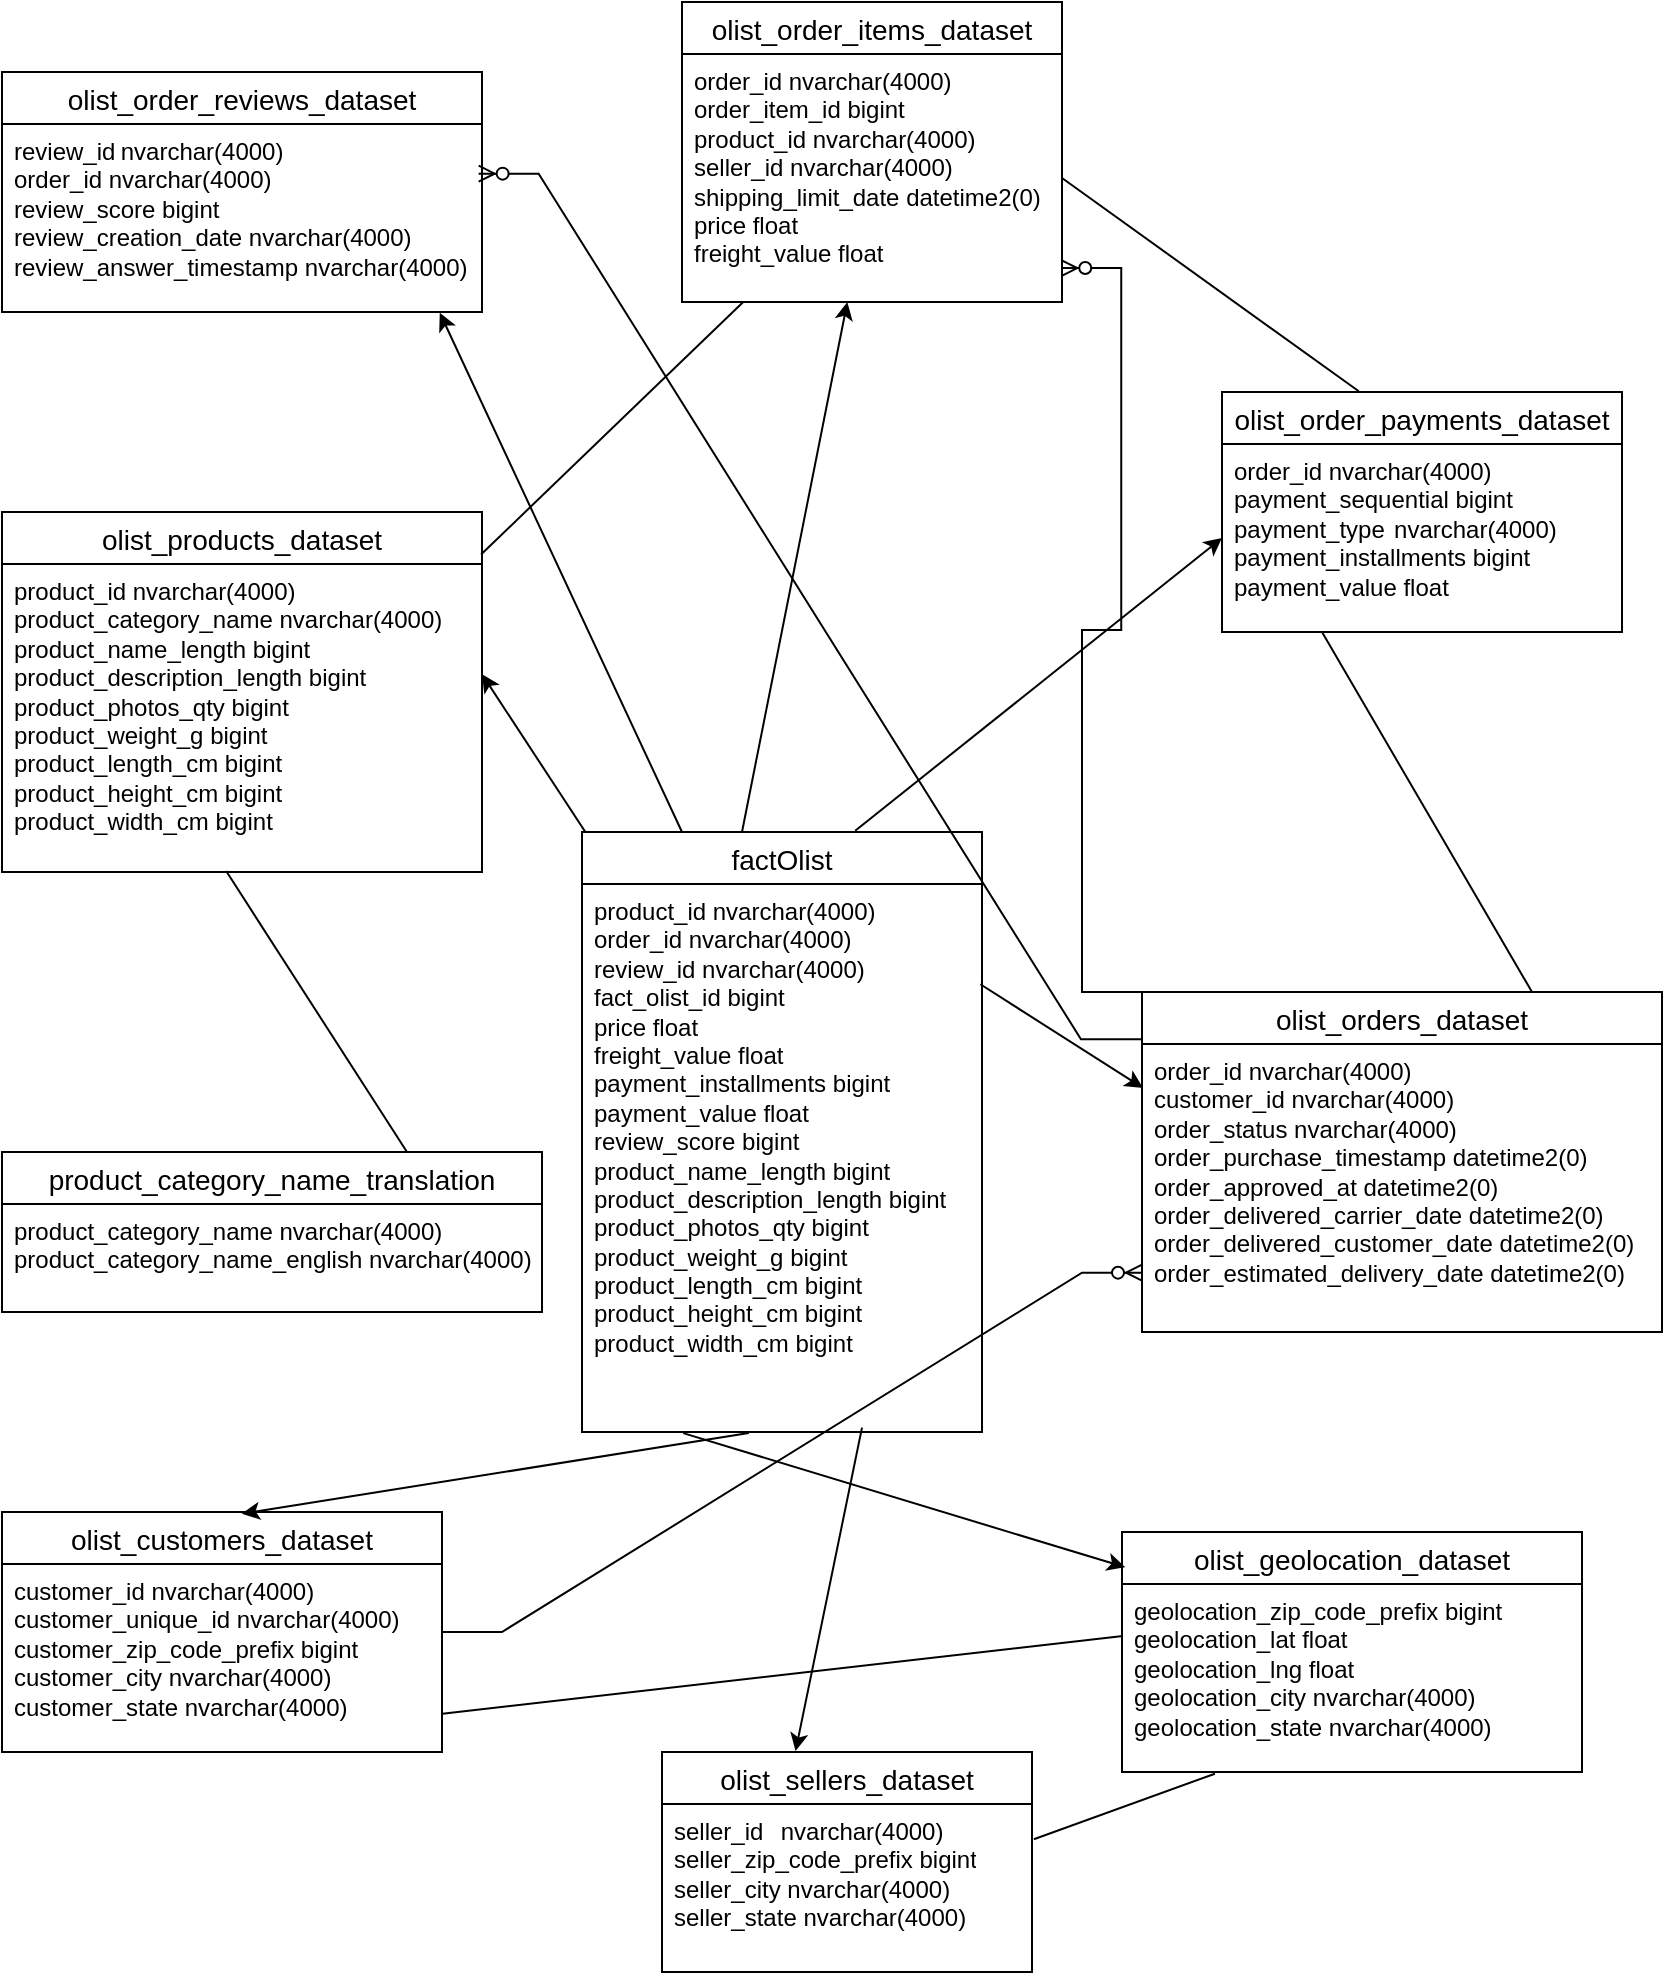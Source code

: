 <mxfile version="24.3.1" type="device">
  <diagram name="Page-1" id="1OhLy_gzlu9f2TsoeiX5">
    <mxGraphModel dx="1050" dy="522" grid="1" gridSize="10" guides="1" tooltips="1" connect="1" arrows="1" fold="1" page="1" pageScale="1" pageWidth="850" pageHeight="1100" math="0" shadow="0">
      <root>
        <mxCell id="0" />
        <mxCell id="1" parent="0" />
        <mxCell id="NbkTxdllV9pyqHirTMPv-1" value="olist_geolocation_dataset" style="swimlane;fontStyle=0;childLayout=stackLayout;horizontal=1;startSize=26;horizontalStack=0;resizeParent=1;resizeParentMax=0;resizeLast=0;collapsible=1;marginBottom=0;align=center;fontSize=14;" parent="1" vertex="1">
          <mxGeometry x="570" y="790" width="230" height="120" as="geometry" />
        </mxCell>
        <mxCell id="NbkTxdllV9pyqHirTMPv-2" value="&lt;div&gt;geolocation_zip_code_prefix&amp;nbsp;bigint&lt;/div&gt;&lt;div&gt;geolocation_lat float&lt;span style=&quot;white-space:pre&quot;&gt;&#x9;&lt;/span&gt;&lt;/div&gt;&lt;div&gt;geolocation_lng float&lt;/div&gt;&lt;div&gt;geolocation_city&amp;nbsp;nvarchar(4000)&lt;/div&gt;&lt;div&gt;geolocation_state&amp;nbsp;nvarchar(4000)&lt;/div&gt;" style="text;strokeColor=none;fillColor=none;spacingLeft=4;spacingRight=4;overflow=hidden;rotatable=0;points=[[0,0.5],[1,0.5]];portConstraint=eastwest;fontSize=12;whiteSpace=wrap;html=1;" parent="NbkTxdllV9pyqHirTMPv-1" vertex="1">
          <mxGeometry y="26" width="230" height="94" as="geometry" />
        </mxCell>
        <mxCell id="NbkTxdllV9pyqHirTMPv-5" value="olist_order_items_dataset" style="swimlane;fontStyle=0;childLayout=stackLayout;horizontal=1;startSize=26;horizontalStack=0;resizeParent=1;resizeParentMax=0;resizeLast=0;collapsible=1;marginBottom=0;align=center;fontSize=14;" parent="1" vertex="1">
          <mxGeometry x="350" y="25" width="190" height="150" as="geometry" />
        </mxCell>
        <mxCell id="NbkTxdllV9pyqHirTMPv-6" value="&lt;div&gt;order_id&amp;nbsp;nvarchar(4000)&lt;/div&gt;&lt;div&gt;order_item_id bigint&lt;/div&gt;&lt;div&gt;product_id&amp;nbsp;nvarchar(4000)&lt;span style=&quot;white-space:pre&quot;&gt;&#x9;&lt;/span&gt;&lt;/div&gt;&lt;div&gt;seller_id&amp;nbsp;nvarchar(4000)&lt;span style=&quot;white-space:pre&quot;&gt;&#x9;&lt;/span&gt;&lt;/div&gt;&lt;div&gt;shipping_limit_date&amp;nbsp;datetime2(0)&lt;span style=&quot;white-space:pre&quot;&gt;&#x9;&lt;/span&gt;&lt;/div&gt;&lt;div&gt;price float&lt;span style=&quot;white-space:pre&quot;&gt;&#x9;&lt;/span&gt;&lt;/div&gt;&lt;div&gt;freight_value float&lt;/div&gt;" style="text;strokeColor=none;fillColor=none;spacingLeft=4;spacingRight=4;overflow=hidden;rotatable=0;points=[[0,0.5],[1,0.5]];portConstraint=eastwest;fontSize=12;whiteSpace=wrap;html=1;" parent="NbkTxdllV9pyqHirTMPv-5" vertex="1">
          <mxGeometry y="26" width="190" height="124" as="geometry" />
        </mxCell>
        <mxCell id="NbkTxdllV9pyqHirTMPv-9" value="olist_order_payments_dataset" style="swimlane;fontStyle=0;childLayout=stackLayout;horizontal=1;startSize=26;horizontalStack=0;resizeParent=1;resizeParentMax=0;resizeLast=0;collapsible=1;marginBottom=0;align=center;fontSize=14;" parent="1" vertex="1">
          <mxGeometry x="620" y="220" width="200" height="120" as="geometry" />
        </mxCell>
        <mxCell id="NbkTxdllV9pyqHirTMPv-10" value="&lt;div&gt;order_id&amp;nbsp;nvarchar(4000)&lt;/div&gt;&lt;div&gt;payment_sequential bigint&lt;/div&gt;&lt;div&gt;payment_type&lt;span style=&quot;white-space:pre&quot;&gt;&#x9;&lt;/span&gt;&lt;span style=&quot;background-color: initial;&quot;&gt;nvarchar(4000)&lt;/span&gt;&lt;/div&gt;&lt;div&gt;payment_installments bigint&lt;/div&gt;&lt;div&gt;payment_value float&lt;/div&gt;" style="text;strokeColor=none;fillColor=none;spacingLeft=4;spacingRight=4;overflow=hidden;rotatable=0;points=[[0,0.5],[1,0.5]];portConstraint=eastwest;fontSize=12;whiteSpace=wrap;html=1;" parent="NbkTxdllV9pyqHirTMPv-9" vertex="1">
          <mxGeometry y="26" width="200" height="94" as="geometry" />
        </mxCell>
        <mxCell id="NbkTxdllV9pyqHirTMPv-13" value="olist_order_reviews_dataset" style="swimlane;fontStyle=0;childLayout=stackLayout;horizontal=1;startSize=26;horizontalStack=0;resizeParent=1;resizeParentMax=0;resizeLast=0;collapsible=1;marginBottom=0;align=center;fontSize=14;" parent="1" vertex="1">
          <mxGeometry x="10" y="60" width="240" height="120" as="geometry" />
        </mxCell>
        <mxCell id="NbkTxdllV9pyqHirTMPv-14" value="&lt;div&gt;review_id&lt;span style=&quot;white-space:pre&quot;&gt;&#x9;&lt;/span&gt;&lt;span style=&quot;background-color: initial;&quot;&gt;nvarchar(4000)&lt;/span&gt;&lt;/div&gt;&lt;div&gt;order_id&amp;nbsp;nvarchar(4000)&lt;/div&gt;&lt;div&gt;review_score bigint&lt;span style=&quot;background-color: initial; white-space: pre;&quot;&gt;&#x9;&lt;/span&gt;&lt;/div&gt;&lt;div&gt;review_creation_date&amp;nbsp;nvarchar(4000)&lt;span style=&quot;white-space:pre&quot;&gt;&#x9;&lt;/span&gt;&lt;/div&gt;&lt;div&gt;review_answer_timestamp&amp;nbsp;nvarchar(4000)&lt;/div&gt;" style="text;strokeColor=none;fillColor=none;spacingLeft=4;spacingRight=4;overflow=hidden;rotatable=0;points=[[0,0.5],[1,0.5]];portConstraint=eastwest;fontSize=12;whiteSpace=wrap;html=1;" parent="NbkTxdllV9pyqHirTMPv-13" vertex="1">
          <mxGeometry y="26" width="240" height="94" as="geometry" />
        </mxCell>
        <mxCell id="NbkTxdllV9pyqHirTMPv-17" value="olist_orders_dataset" style="swimlane;fontStyle=0;childLayout=stackLayout;horizontal=1;startSize=26;horizontalStack=0;resizeParent=1;resizeParentMax=0;resizeLast=0;collapsible=1;marginBottom=0;align=center;fontSize=14;" parent="1" vertex="1">
          <mxGeometry x="580" y="520" width="260" height="170" as="geometry" />
        </mxCell>
        <mxCell id="NbkTxdllV9pyqHirTMPv-18" value="&lt;div&gt;order_id&amp;nbsp;nvarchar(4000)&lt;/div&gt;&lt;div&gt;customer_id&amp;nbsp;nvarchar(4000)&lt;/div&gt;&lt;div&gt;order_status&amp;nbsp;nvarchar(4000)&lt;/div&gt;&lt;div&gt;order_purchase_timestamp&amp;nbsp;datetime2(0)&lt;/div&gt;&lt;div&gt;order_approved_at&amp;nbsp;datetime2(0)&lt;/div&gt;&lt;div&gt;order_delivered_carrier_date&amp;nbsp;datetime2(0)&lt;span style=&quot;white-space:pre&quot;&gt;&#x9;&lt;/span&gt;&lt;/div&gt;&lt;div&gt;order_delivered_customer_date&amp;nbsp;datetime2(0)&lt;span style=&quot;white-space:pre&quot;&gt;&#x9;&lt;/span&gt;&lt;/div&gt;&lt;div&gt;order_estimated_delivery_date&amp;nbsp;datetime2(0)&lt;/div&gt;" style="text;strokeColor=none;fillColor=none;spacingLeft=4;spacingRight=4;overflow=hidden;rotatable=0;points=[[0,0.5],[1,0.5]];portConstraint=eastwest;fontSize=12;whiteSpace=wrap;html=1;" parent="NbkTxdllV9pyqHirTMPv-17" vertex="1">
          <mxGeometry y="26" width="260" height="144" as="geometry" />
        </mxCell>
        <mxCell id="NbkTxdllV9pyqHirTMPv-21" value="olist_products_dataset" style="swimlane;fontStyle=0;childLayout=stackLayout;horizontal=1;startSize=26;horizontalStack=0;resizeParent=1;resizeParentMax=0;resizeLast=0;collapsible=1;marginBottom=0;align=center;fontSize=14;" parent="1" vertex="1">
          <mxGeometry x="10" y="280" width="240" height="180" as="geometry" />
        </mxCell>
        <mxCell id="NbkTxdllV9pyqHirTMPv-22" value="&lt;div&gt;product_id&amp;nbsp;nvarchar(4000)&lt;/div&gt;&lt;div&gt;product_category_name&amp;nbsp;nvarchar(4000)&lt;/div&gt;&lt;div&gt;product_name_length&amp;nbsp;bigint&lt;span style=&quot;white-space:pre&quot;&gt;&#x9;&lt;/span&gt;&lt;/div&gt;&lt;div&gt;product_description_length&amp;nbsp;bigint&lt;/div&gt;&lt;div&gt;product_photos_qty&amp;nbsp;bigint&lt;span style=&quot;white-space:pre&quot;&gt;&#x9;&lt;/span&gt;&lt;/div&gt;&lt;div&gt;product_weight_g&amp;nbsp;bigint&lt;span style=&quot;white-space:pre&quot;&gt;&#x9;&lt;/span&gt;&lt;/div&gt;&lt;div&gt;product_length_cm&amp;nbsp;bigint&lt;/div&gt;&lt;div&gt;product_height_cm&amp;nbsp;bigint&lt;span style=&quot;white-space:pre&quot;&gt;&#x9;&lt;/span&gt;&lt;/div&gt;&lt;div&gt;product_width_cm&amp;nbsp;bigint&lt;/div&gt;" style="text;strokeColor=none;fillColor=none;spacingLeft=4;spacingRight=4;overflow=hidden;rotatable=0;points=[[0,0.5],[1,0.5]];portConstraint=eastwest;fontSize=12;whiteSpace=wrap;html=1;" parent="NbkTxdllV9pyqHirTMPv-21" vertex="1">
          <mxGeometry y="26" width="240" height="154" as="geometry" />
        </mxCell>
        <mxCell id="NbkTxdllV9pyqHirTMPv-25" value="olist_sellers_dataset" style="swimlane;fontStyle=0;childLayout=stackLayout;horizontal=1;startSize=26;horizontalStack=0;resizeParent=1;resizeParentMax=0;resizeLast=0;collapsible=1;marginBottom=0;align=center;fontSize=14;" parent="1" vertex="1">
          <mxGeometry x="340" y="900" width="185" height="110" as="geometry" />
        </mxCell>
        <mxCell id="NbkTxdllV9pyqHirTMPv-26" value="&lt;div&gt;seller_id&lt;span style=&quot;white-space:pre&quot;&gt;&#x9;&lt;/span&gt;&lt;span style=&quot;background-color: initial;&quot;&gt;nvarchar(4000)&lt;/span&gt;&lt;/div&gt;&lt;div&gt;seller_zip_code_prefix bigint&lt;/div&gt;&lt;div&gt;seller_city&amp;nbsp;nvarchar(4000)&lt;/div&gt;&lt;div&gt;seller_state&amp;nbsp;nvarchar(4000)&lt;/div&gt;" style="text;strokeColor=none;fillColor=none;spacingLeft=4;spacingRight=4;overflow=hidden;rotatable=0;points=[[0,0.5],[1,0.5]];portConstraint=eastwest;fontSize=12;whiteSpace=wrap;html=1;" parent="NbkTxdllV9pyqHirTMPv-25" vertex="1">
          <mxGeometry y="26" width="185" height="84" as="geometry" />
        </mxCell>
        <mxCell id="NbkTxdllV9pyqHirTMPv-29" value="product_category_name_translation" style="swimlane;fontStyle=0;childLayout=stackLayout;horizontal=1;startSize=26;horizontalStack=0;resizeParent=1;resizeParentMax=0;resizeLast=0;collapsible=1;marginBottom=0;align=center;fontSize=14;" parent="1" vertex="1">
          <mxGeometry x="10" y="600" width="270" height="80" as="geometry" />
        </mxCell>
        <mxCell id="NbkTxdllV9pyqHirTMPv-30" value="&lt;div&gt;product_category_name&amp;nbsp;nvarchar(4000)&lt;span style=&quot;white-space:pre&quot;&gt;&#x9;&lt;/span&gt;&lt;/div&gt;&lt;div&gt;product_category_name_english&amp;nbsp;nvarchar(4000)&lt;/div&gt;" style="text;strokeColor=none;fillColor=none;spacingLeft=4;spacingRight=4;overflow=hidden;rotatable=0;points=[[0,0.5],[1,0.5]];portConstraint=eastwest;fontSize=12;whiteSpace=wrap;html=1;" parent="NbkTxdllV9pyqHirTMPv-29" vertex="1">
          <mxGeometry y="26" width="270" height="54" as="geometry" />
        </mxCell>
        <mxCell id="NbkTxdllV9pyqHirTMPv-33" value="olist_customers_dataset" style="swimlane;fontStyle=0;childLayout=stackLayout;horizontal=1;startSize=26;horizontalStack=0;resizeParent=1;resizeParentMax=0;resizeLast=0;collapsible=1;marginBottom=0;align=center;fontSize=14;" parent="1" vertex="1">
          <mxGeometry x="10" y="780" width="220" height="120" as="geometry" />
        </mxCell>
        <mxCell id="NbkTxdllV9pyqHirTMPv-34" value="&lt;div&gt;customer_id&amp;nbsp;nvarchar(4000)&lt;span style=&quot;white-space:pre&quot;&gt;&#x9;&lt;/span&gt;&lt;/div&gt;&lt;div&gt;customer_unique_id&amp;nbsp;nvarchar(4000)&lt;span style=&quot;white-space:pre&quot;&gt;&#x9;&lt;/span&gt;&lt;/div&gt;&lt;div&gt;customer_zip_code_prefix bigint&lt;span style=&quot;white-space:pre&quot;&gt;&#x9;&lt;/span&gt;&lt;/div&gt;&lt;div&gt;customer_city&amp;nbsp;nvarchar(4000)&lt;span style=&quot;white-space:pre&quot;&gt;&#x9;&lt;/span&gt;&lt;/div&gt;&lt;div&gt;customer_state&amp;nbsp;nvarchar(4000)&lt;/div&gt;" style="text;strokeColor=none;fillColor=none;spacingLeft=4;spacingRight=4;overflow=hidden;rotatable=0;points=[[0,0.5],[1,0.5]];portConstraint=eastwest;fontSize=12;whiteSpace=wrap;html=1;" parent="NbkTxdllV9pyqHirTMPv-33" vertex="1">
          <mxGeometry y="26" width="220" height="94" as="geometry" />
        </mxCell>
        <mxCell id="NbkTxdllV9pyqHirTMPv-37" value="factOlist" style="swimlane;fontStyle=0;childLayout=stackLayout;horizontal=1;startSize=26;horizontalStack=0;resizeParent=1;resizeParentMax=0;resizeLast=0;collapsible=1;marginBottom=0;align=center;fontSize=14;" parent="1" vertex="1">
          <mxGeometry x="300" y="440" width="200" height="300" as="geometry" />
        </mxCell>
        <mxCell id="NbkTxdllV9pyqHirTMPv-38" value="&lt;div&gt;product_id&amp;nbsp;nvarchar(4000)&lt;/div&gt;&lt;div&gt;order_id&amp;nbsp;nvarchar(4000)&lt;/div&gt;&lt;div&gt;review_id&amp;nbsp;nvarchar(4000)&lt;/div&gt;&lt;div&gt;fact_olist_id bigint&lt;/div&gt;&lt;div&gt;price float&lt;/div&gt;&lt;div&gt;freight_value float&lt;/div&gt;&lt;div&gt;payment_installments&amp;nbsp;&lt;span style=&quot;background-color: initial;&quot;&gt;bigint&lt;/span&gt;&lt;/div&gt;&lt;div&gt;payment_value float&lt;/div&gt;&lt;div&gt;review_score bigint&lt;/div&gt;&lt;div&gt;product_name_length&amp;nbsp;&lt;span style=&quot;background-color: initial;&quot;&gt;bigint&lt;/span&gt;&lt;/div&gt;&lt;div&gt;product_description_length bigint&lt;span style=&quot;background-color: initial; white-space: pre;&quot;&gt;&#x9;&lt;/span&gt;&lt;/div&gt;&lt;div&gt;&lt;span style=&quot;background-color: initial;&quot;&gt;product_photos_qty&amp;nbsp;&lt;/span&gt;&lt;span style=&quot;background-color: initial;&quot;&gt;bigint&lt;/span&gt;&lt;span style=&quot;background-color: initial; white-space: pre;&quot;&gt;&#x9;&lt;/span&gt;&lt;/div&gt;&lt;div&gt;product_weight_g&amp;nbsp;&lt;span style=&quot;background-color: initial;&quot;&gt;bigint&lt;/span&gt;&lt;span style=&quot;background-color: initial; white-space: pre;&quot;&gt;&#x9;&lt;/span&gt;&lt;/div&gt;&lt;div&gt;product_length_cm&amp;nbsp;&lt;span style=&quot;background-color: initial;&quot;&gt;bigint&lt;/span&gt;&lt;span style=&quot;background-color: initial; white-space: pre;&quot;&gt;&#x9;&lt;/span&gt;&lt;/div&gt;&lt;div&gt;product_height_cm&amp;nbsp;&lt;span style=&quot;background-color: initial;&quot;&gt;bigint&lt;/span&gt;&lt;span style=&quot;background-color: initial; white-space: pre;&quot;&gt;&#x9;&lt;/span&gt;&lt;/div&gt;&lt;div&gt;product_width_cm&amp;nbsp;&lt;span style=&quot;background-color: initial;&quot;&gt;bigint&lt;/span&gt;&lt;/div&gt;" style="text;strokeColor=none;fillColor=none;spacingLeft=4;spacingRight=4;overflow=hidden;rotatable=0;points=[[0,0.5],[1,0.5]];portConstraint=eastwest;fontSize=12;whiteSpace=wrap;html=1;" parent="NbkTxdllV9pyqHirTMPv-37" vertex="1">
          <mxGeometry y="26" width="200" height="274" as="geometry" />
        </mxCell>
        <mxCell id="NbkTxdllV9pyqHirTMPv-45" value="" style="endArrow=none;html=1;rounded=0;exitX=1;exitY=0.5;exitDx=0;exitDy=0;entryX=0.342;entryY=-0.003;entryDx=0;entryDy=0;entryPerimeter=0;" parent="1" source="NbkTxdllV9pyqHirTMPv-6" target="NbkTxdllV9pyqHirTMPv-9" edge="1">
          <mxGeometry relative="1" as="geometry">
            <mxPoint x="626" y="491" as="sourcePoint" />
            <mxPoint x="710" y="350" as="targetPoint" />
            <Array as="points" />
          </mxGeometry>
        </mxCell>
        <mxCell id="NbkTxdllV9pyqHirTMPv-47" value="" style="endArrow=none;html=1;rounded=0;entryX=0.75;entryY=0;entryDx=0;entryDy=0;" parent="1" target="NbkTxdllV9pyqHirTMPv-17" edge="1">
          <mxGeometry relative="1" as="geometry">
            <mxPoint x="670" y="340" as="sourcePoint" />
            <mxPoint x="698" y="230" as="targetPoint" />
            <Array as="points" />
          </mxGeometry>
        </mxCell>
        <mxCell id="NbkTxdllV9pyqHirTMPv-49" value="" style="edgeStyle=entityRelationEdgeStyle;fontSize=12;html=1;endArrow=ERzeroToMany;endFill=1;rounded=0;entryX=0;entryY=0.794;entryDx=0;entryDy=0;entryPerimeter=0;" parent="1" source="NbkTxdllV9pyqHirTMPv-33" target="NbkTxdllV9pyqHirTMPv-18" edge="1">
          <mxGeometry width="100" height="100" relative="1" as="geometry">
            <mxPoint x="395" y="810" as="sourcePoint" />
            <mxPoint x="495" y="710" as="targetPoint" />
          </mxGeometry>
        </mxCell>
        <mxCell id="NbkTxdllV9pyqHirTMPv-50" value="" style="endArrow=none;html=1;rounded=0;entryX=0.467;entryY=0.997;entryDx=0;entryDy=0;entryPerimeter=0;exitX=0.75;exitY=0;exitDx=0;exitDy=0;" parent="1" source="NbkTxdllV9pyqHirTMPv-29" target="NbkTxdllV9pyqHirTMPv-22" edge="1">
          <mxGeometry relative="1" as="geometry">
            <mxPoint x="440" y="310" as="sourcePoint" />
            <mxPoint x="758" y="490" as="targetPoint" />
            <Array as="points" />
          </mxGeometry>
        </mxCell>
        <mxCell id="NbkTxdllV9pyqHirTMPv-52" value="" style="endArrow=none;html=1;rounded=0;entryX=1.001;entryY=0.796;entryDx=0;entryDy=0;entryPerimeter=0;exitX=0.002;exitY=0.277;exitDx=0;exitDy=0;exitPerimeter=0;" parent="1" source="NbkTxdllV9pyqHirTMPv-2" target="NbkTxdllV9pyqHirTMPv-34" edge="1">
          <mxGeometry relative="1" as="geometry">
            <mxPoint x="225" y="880" as="sourcePoint" />
            <mxPoint x="303" y="1020" as="targetPoint" />
            <Array as="points" />
          </mxGeometry>
        </mxCell>
        <mxCell id="NbkTxdllV9pyqHirTMPv-54" value="" style="edgeStyle=entityRelationEdgeStyle;fontSize=12;html=1;endArrow=ERzeroToMany;endFill=1;rounded=0;exitX=0;exitY=0;exitDx=0;exitDy=0;entryX=0.998;entryY=0.863;entryDx=0;entryDy=0;entryPerimeter=0;" parent="1" source="NbkTxdllV9pyqHirTMPv-17" target="NbkTxdllV9pyqHirTMPv-6" edge="1">
          <mxGeometry width="100" height="100" relative="1" as="geometry">
            <mxPoint x="370" y="470" as="sourcePoint" />
            <mxPoint x="560" y="170" as="targetPoint" />
          </mxGeometry>
        </mxCell>
        <mxCell id="NbkTxdllV9pyqHirTMPv-55" value="" style="endArrow=classic;html=1;rounded=0;" parent="1" target="NbkTxdllV9pyqHirTMPv-6" edge="1">
          <mxGeometry width="50" height="50" relative="1" as="geometry">
            <mxPoint x="380" y="440" as="sourcePoint" />
            <mxPoint x="440" y="360" as="targetPoint" />
          </mxGeometry>
        </mxCell>
        <mxCell id="NbkTxdllV9pyqHirTMPv-56" value="" style="endArrow=classic;html=1;rounded=0;exitX=0.683;exitY=-0.002;exitDx=0;exitDy=0;exitPerimeter=0;entryX=0;entryY=0.5;entryDx=0;entryDy=0;" parent="1" source="NbkTxdllV9pyqHirTMPv-37" target="NbkTxdllV9pyqHirTMPv-10" edge="1">
          <mxGeometry width="50" height="50" relative="1" as="geometry">
            <mxPoint x="390" y="410" as="sourcePoint" />
            <mxPoint x="440" y="360" as="targetPoint" />
          </mxGeometry>
        </mxCell>
        <mxCell id="NbkTxdllV9pyqHirTMPv-57" value="" style="endArrow=classic;html=1;rounded=0;entryX=0.002;entryY=0.153;entryDx=0;entryDy=0;entryPerimeter=0;exitX=0.996;exitY=0.183;exitDx=0;exitDy=0;exitPerimeter=0;" parent="1" edge="1" target="NbkTxdllV9pyqHirTMPv-18" source="NbkTxdllV9pyqHirTMPv-38">
          <mxGeometry width="50" height="50" relative="1" as="geometry">
            <mxPoint x="480" y="510" as="sourcePoint" />
            <mxPoint x="590" y="550" as="targetPoint" />
          </mxGeometry>
        </mxCell>
        <mxCell id="NbkTxdllV9pyqHirTMPv-58" value="" style="endArrow=classic;html=1;rounded=0;entryX=1;entryY=0.358;entryDx=0;entryDy=0;entryPerimeter=0;" parent="1" source="NbkTxdllV9pyqHirTMPv-37" edge="1" target="NbkTxdllV9pyqHirTMPv-22">
          <mxGeometry width="50" height="50" relative="1" as="geometry">
            <mxPoint x="390" y="460" as="sourcePoint" />
            <mxPoint x="200" y="330" as="targetPoint" />
          </mxGeometry>
        </mxCell>
        <mxCell id="NbkTxdllV9pyqHirTMPv-59" value="" style="endArrow=classic;html=1;rounded=0;exitX=0.25;exitY=0;exitDx=0;exitDy=0;entryX=0.912;entryY=1.004;entryDx=0;entryDy=0;entryPerimeter=0;" parent="1" source="NbkTxdllV9pyqHirTMPv-37" target="NbkTxdllV9pyqHirTMPv-14" edge="1">
          <mxGeometry width="50" height="50" relative="1" as="geometry">
            <mxPoint x="390" y="440" as="sourcePoint" />
            <mxPoint x="240" y="210" as="targetPoint" />
          </mxGeometry>
        </mxCell>
        <mxCell id="NbkTxdllV9pyqHirTMPv-61" value="" style="endArrow=classic;html=1;rounded=0;entryX=0.007;entryY=0.147;entryDx=0;entryDy=0;exitX=0.253;exitY=1.002;exitDx=0;exitDy=0;exitPerimeter=0;entryPerimeter=0;" parent="1" source="NbkTxdllV9pyqHirTMPv-38" target="NbkTxdllV9pyqHirTMPv-1" edge="1">
          <mxGeometry width="50" height="50" relative="1" as="geometry">
            <mxPoint x="300" y="720" as="sourcePoint" />
            <mxPoint x="440" y="620" as="targetPoint" />
          </mxGeometry>
        </mxCell>
        <mxCell id="NbkTxdllV9pyqHirTMPv-62" value="" style="endArrow=classic;html=1;rounded=0;entryX=0.361;entryY=-0.004;entryDx=0;entryDy=0;entryPerimeter=0;exitX=0.7;exitY=0.992;exitDx=0;exitDy=0;exitPerimeter=0;" parent="1" target="NbkTxdllV9pyqHirTMPv-25" edge="1" source="NbkTxdllV9pyqHirTMPv-38">
          <mxGeometry width="50" height="50" relative="1" as="geometry">
            <mxPoint x="423" y="700" as="sourcePoint" />
            <mxPoint x="440" y="750" as="targetPoint" />
          </mxGeometry>
        </mxCell>
        <mxCell id="NbkTxdllV9pyqHirTMPv-63" value="" style="endArrow=classic;html=1;rounded=0;exitX=0.417;exitY=1.002;exitDx=0;exitDy=0;exitPerimeter=0;entryX=0.545;entryY=0.007;entryDx=0;entryDy=0;entryPerimeter=0;" parent="1" source="NbkTxdllV9pyqHirTMPv-38" target="NbkTxdllV9pyqHirTMPv-33" edge="1">
          <mxGeometry width="50" height="50" relative="1" as="geometry">
            <mxPoint x="390" y="800" as="sourcePoint" />
            <mxPoint x="440" y="750" as="targetPoint" />
          </mxGeometry>
        </mxCell>
        <mxCell id="RmNt-4f0VYLcIhLPyB6B-1" value="" style="endArrow=none;html=1;rounded=0;entryX=0.202;entryY=1.009;entryDx=0;entryDy=0;entryPerimeter=0;exitX=1.005;exitY=0.21;exitDx=0;exitDy=0;exitPerimeter=0;" parent="1" source="NbkTxdllV9pyqHirTMPv-26" target="NbkTxdllV9pyqHirTMPv-2" edge="1">
          <mxGeometry relative="1" as="geometry">
            <mxPoint x="520" y="950" as="sourcePoint" />
            <mxPoint x="710" y="910" as="targetPoint" />
          </mxGeometry>
        </mxCell>
        <mxCell id="RmNt-4f0VYLcIhLPyB6B-2" value="" style="endArrow=none;html=1;rounded=0;exitX=0.998;exitY=0.118;exitDx=0;exitDy=0;exitPerimeter=0;" parent="1" source="NbkTxdllV9pyqHirTMPv-21" target="NbkTxdllV9pyqHirTMPv-6" edge="1">
          <mxGeometry relative="1" as="geometry">
            <mxPoint x="60" y="230" as="sourcePoint" />
            <mxPoint x="220" y="230" as="targetPoint" />
          </mxGeometry>
        </mxCell>
        <mxCell id="NbkTxdllV9pyqHirTMPv-53" value="" style="edgeStyle=entityRelationEdgeStyle;fontSize=12;html=1;endArrow=ERzeroToMany;endFill=1;rounded=0;exitX=-0.002;exitY=0.139;exitDx=0;exitDy=0;exitPerimeter=0;entryX=0.993;entryY=0.264;entryDx=0;entryDy=0;entryPerimeter=0;" parent="1" source="NbkTxdllV9pyqHirTMPv-17" target="NbkTxdllV9pyqHirTMPv-14" edge="1">
          <mxGeometry width="100" height="100" relative="1" as="geometry">
            <mxPoint x="370" y="460" as="sourcePoint" />
            <mxPoint x="580" y="530" as="targetPoint" />
          </mxGeometry>
        </mxCell>
      </root>
    </mxGraphModel>
  </diagram>
</mxfile>

